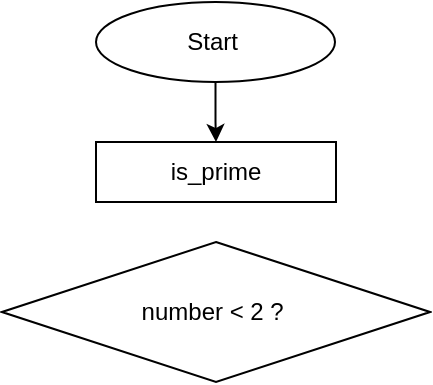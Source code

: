 <mxfile version="21.3.8" type="github">
  <diagram name="Page-1" id="sRULSBV_22fittHgSZcP">
    <mxGraphModel dx="389" dy="639" grid="1" gridSize="10" guides="1" tooltips="1" connect="1" arrows="1" fold="1" page="1" pageScale="1" pageWidth="827" pageHeight="1169" math="0" shadow="0">
      <root>
        <mxCell id="0" />
        <mxCell id="1" parent="0" />
        <mxCell id="mA5pQUO2fh4sZdv5pmXL-18" value="" style="edgeStyle=orthogonalEdgeStyle;rounded=0;orthogonalLoop=1;jettySize=auto;html=1;" edge="1" parent="1" source="mA5pQUO2fh4sZdv5pmXL-8" target="mA5pQUO2fh4sZdv5pmXL-17">
          <mxGeometry relative="1" as="geometry" />
        </mxCell>
        <mxCell id="mA5pQUO2fh4sZdv5pmXL-8" value="Start&amp;nbsp;" style="ellipse;whiteSpace=wrap;html=1;" vertex="1" parent="1">
          <mxGeometry x="354" y="20" width="119.5" height="40" as="geometry" />
        </mxCell>
        <mxCell id="mA5pQUO2fh4sZdv5pmXL-17" value="is_prime" style="rounded=0;whiteSpace=wrap;html=1;" vertex="1" parent="1">
          <mxGeometry x="354" y="90" width="120" height="30" as="geometry" />
        </mxCell>
        <mxCell id="mA5pQUO2fh4sZdv5pmXL-19" value="number &amp;lt; 2 ?&amp;nbsp;" style="rhombus;whiteSpace=wrap;html=1;" vertex="1" parent="1">
          <mxGeometry x="307" y="140" width="214" height="70" as="geometry" />
        </mxCell>
      </root>
    </mxGraphModel>
  </diagram>
</mxfile>

